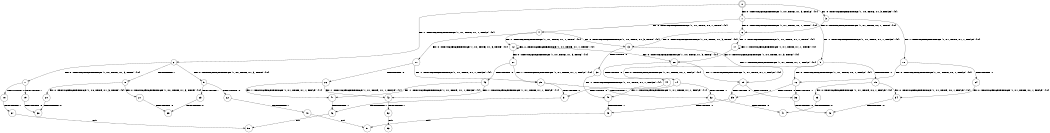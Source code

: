 digraph BCG {
size = "7, 10.5";
center = TRUE;
node [shape = circle];
0 [peripheries = 2];
0 -> 1 [label = "EX !0 !ATOMIC_EXCH_BRANCH (1, +0, TRUE, +1, 3, FALSE) !{0}"];
0 -> 2 [label = "EX !1 !ATOMIC_EXCH_BRANCH (1, +1, TRUE, +1, 1, FALSE) !{0}"];
0 -> 3 [label = "EX !0 !ATOMIC_EXCH_BRANCH (1, +0, TRUE, +1, 3, FALSE) !{0}"];
1 -> 4 [label = "EX !0 !ATOMIC_EXCH_BRANCH (1, +1, TRUE, +0, 1, TRUE) !{0}"];
1 -> 5 [label = "EX !1 !ATOMIC_EXCH_BRANCH (1, +1, TRUE, +1, 1, FALSE) !{0}"];
1 -> 6 [label = "EX !0 !ATOMIC_EXCH_BRANCH (1, +1, TRUE, +0, 1, TRUE) !{0}"];
2 -> 7 [label = "EX !0 !ATOMIC_EXCH_BRANCH (1, +0, TRUE, +1, 3, TRUE) !{0}"];
2 -> 8 [label = "TERMINATE !1"];
2 -> 9 [label = "EX !0 !ATOMIC_EXCH_BRANCH (1, +0, TRUE, +1, 3, TRUE) !{0}"];
3 -> 10 [label = "EX !1 !ATOMIC_EXCH_BRANCH (1, +1, TRUE, +1, 1, FALSE) !{0}"];
3 -> 6 [label = "EX !0 !ATOMIC_EXCH_BRANCH (1, +1, TRUE, +0, 1, TRUE) !{0}"];
4 -> 11 [label = "EX !0 !ATOMIC_EXCH_BRANCH (1, +0, TRUE, +1, 3, TRUE) !{0}"];
4 -> 12 [label = "EX !1 !ATOMIC_EXCH_BRANCH (1, +1, TRUE, +1, 1, TRUE) !{0}"];
4 -> 13 [label = "EX !0 !ATOMIC_EXCH_BRANCH (1, +0, TRUE, +1, 3, TRUE) !{0}"];
5 -> 14 [label = "EX !0 !ATOMIC_EXCH_BRANCH (1, +1, TRUE, +0, 1, FALSE) !{0}"];
5 -> 15 [label = "TERMINATE !1"];
5 -> 16 [label = "EX !0 !ATOMIC_EXCH_BRANCH (1, +1, TRUE, +0, 1, FALSE) !{0}"];
6 -> 17 [label = "EX !1 !ATOMIC_EXCH_BRANCH (1, +1, TRUE, +1, 1, TRUE) !{0}"];
6 -> 13 [label = "EX !0 !ATOMIC_EXCH_BRANCH (1, +0, TRUE, +1, 3, TRUE) !{0}"];
7 -> 18 [label = "TERMINATE !0"];
7 -> 19 [label = "TERMINATE !1"];
8 -> 20 [label = "EX !0 !ATOMIC_EXCH_BRANCH (1, +0, TRUE, +1, 3, TRUE) !{0}"];
8 -> 21 [label = "EX !0 !ATOMIC_EXCH_BRANCH (1, +0, TRUE, +1, 3, TRUE) !{0}"];
9 -> 22 [label = "TERMINATE !0"];
9 -> 23 [label = "TERMINATE !1"];
10 -> 24 [label = "TERMINATE !1"];
10 -> 16 [label = "EX !0 !ATOMIC_EXCH_BRANCH (1, +1, TRUE, +0, 1, FALSE) !{0}"];
11 -> 25 [label = "EX !1 !ATOMIC_EXCH_BRANCH (1, +1, TRUE, +1, 1, FALSE) !{0}"];
11 -> 26 [label = "TERMINATE !0"];
12 -> 27 [label = "EX !0 !ATOMIC_EXCH_BRANCH (1, +0, TRUE, +1, 3, TRUE) !{0}"];
12 -> 12 [label = "EX !1 !ATOMIC_EXCH_BRANCH (1, +1, TRUE, +1, 1, TRUE) !{0}"];
12 -> 28 [label = "EX !0 !ATOMIC_EXCH_BRANCH (1, +0, TRUE, +1, 3, TRUE) !{0}"];
13 -> 29 [label = "EX !1 !ATOMIC_EXCH_BRANCH (1, +1, TRUE, +1, 1, FALSE) !{0}"];
13 -> 30 [label = "TERMINATE !0"];
14 -> 31 [label = "TERMINATE !0"];
14 -> 32 [label = "TERMINATE !1"];
15 -> 33 [label = "EX !0 !ATOMIC_EXCH_BRANCH (1, +1, TRUE, +0, 1, FALSE) !{0}"];
15 -> 34 [label = "EX !0 !ATOMIC_EXCH_BRANCH (1, +1, TRUE, +0, 1, FALSE) !{0}"];
16 -> 35 [label = "TERMINATE !0"];
16 -> 36 [label = "TERMINATE !1"];
17 -> 17 [label = "EX !1 !ATOMIC_EXCH_BRANCH (1, +1, TRUE, +1, 1, TRUE) !{0}"];
17 -> 28 [label = "EX !0 !ATOMIC_EXCH_BRANCH (1, +0, TRUE, +1, 3, TRUE) !{0}"];
18 -> 37 [label = "TERMINATE !1"];
19 -> 38 [label = "TERMINATE !0"];
20 -> 38 [label = "TERMINATE !0"];
21 -> 39 [label = "TERMINATE !0"];
22 -> 40 [label = "TERMINATE !1"];
23 -> 39 [label = "TERMINATE !0"];
24 -> 34 [label = "EX !0 !ATOMIC_EXCH_BRANCH (1, +1, TRUE, +0, 1, FALSE) !{0}"];
25 -> 31 [label = "TERMINATE !0"];
25 -> 32 [label = "TERMINATE !1"];
26 -> 41 [label = "EX !1 !ATOMIC_EXCH_BRANCH (1, +1, TRUE, +1, 1, FALSE) !{1}"];
26 -> 42 [label = "EX !1 !ATOMIC_EXCH_BRANCH (1, +1, TRUE, +1, 1, FALSE) !{1}"];
27 -> 25 [label = "EX !1 !ATOMIC_EXCH_BRANCH (1, +1, TRUE, +1, 1, FALSE) !{0}"];
27 -> 43 [label = "TERMINATE !0"];
28 -> 29 [label = "EX !1 !ATOMIC_EXCH_BRANCH (1, +1, TRUE, +1, 1, FALSE) !{0}"];
28 -> 44 [label = "TERMINATE !0"];
29 -> 35 [label = "TERMINATE !0"];
29 -> 36 [label = "TERMINATE !1"];
30 -> 45 [label = "EX !1 !ATOMIC_EXCH_BRANCH (1, +1, TRUE, +1, 1, FALSE) !{1}"];
31 -> 46 [label = "TERMINATE !1"];
32 -> 47 [label = "TERMINATE !0"];
33 -> 47 [label = "TERMINATE !0"];
34 -> 48 [label = "TERMINATE !0"];
35 -> 49 [label = "TERMINATE !1"];
36 -> 48 [label = "TERMINATE !0"];
37 -> 50 [label = "exit"];
40 -> 51 [label = "exit"];
41 -> 46 [label = "TERMINATE !1"];
42 -> 52 [label = "TERMINATE !1"];
43 -> 41 [label = "EX !1 !ATOMIC_EXCH_BRANCH (1, +1, TRUE, +1, 1, FALSE) !{1}"];
43 -> 42 [label = "EX !1 !ATOMIC_EXCH_BRANCH (1, +1, TRUE, +1, 1, FALSE) !{1}"];
44 -> 45 [label = "EX !1 !ATOMIC_EXCH_BRANCH (1, +1, TRUE, +1, 1, FALSE) !{1}"];
45 -> 49 [label = "TERMINATE !1"];
46 -> 50 [label = "exit"];
49 -> 51 [label = "exit"];
52 -> 53 [label = "exit"];
}
